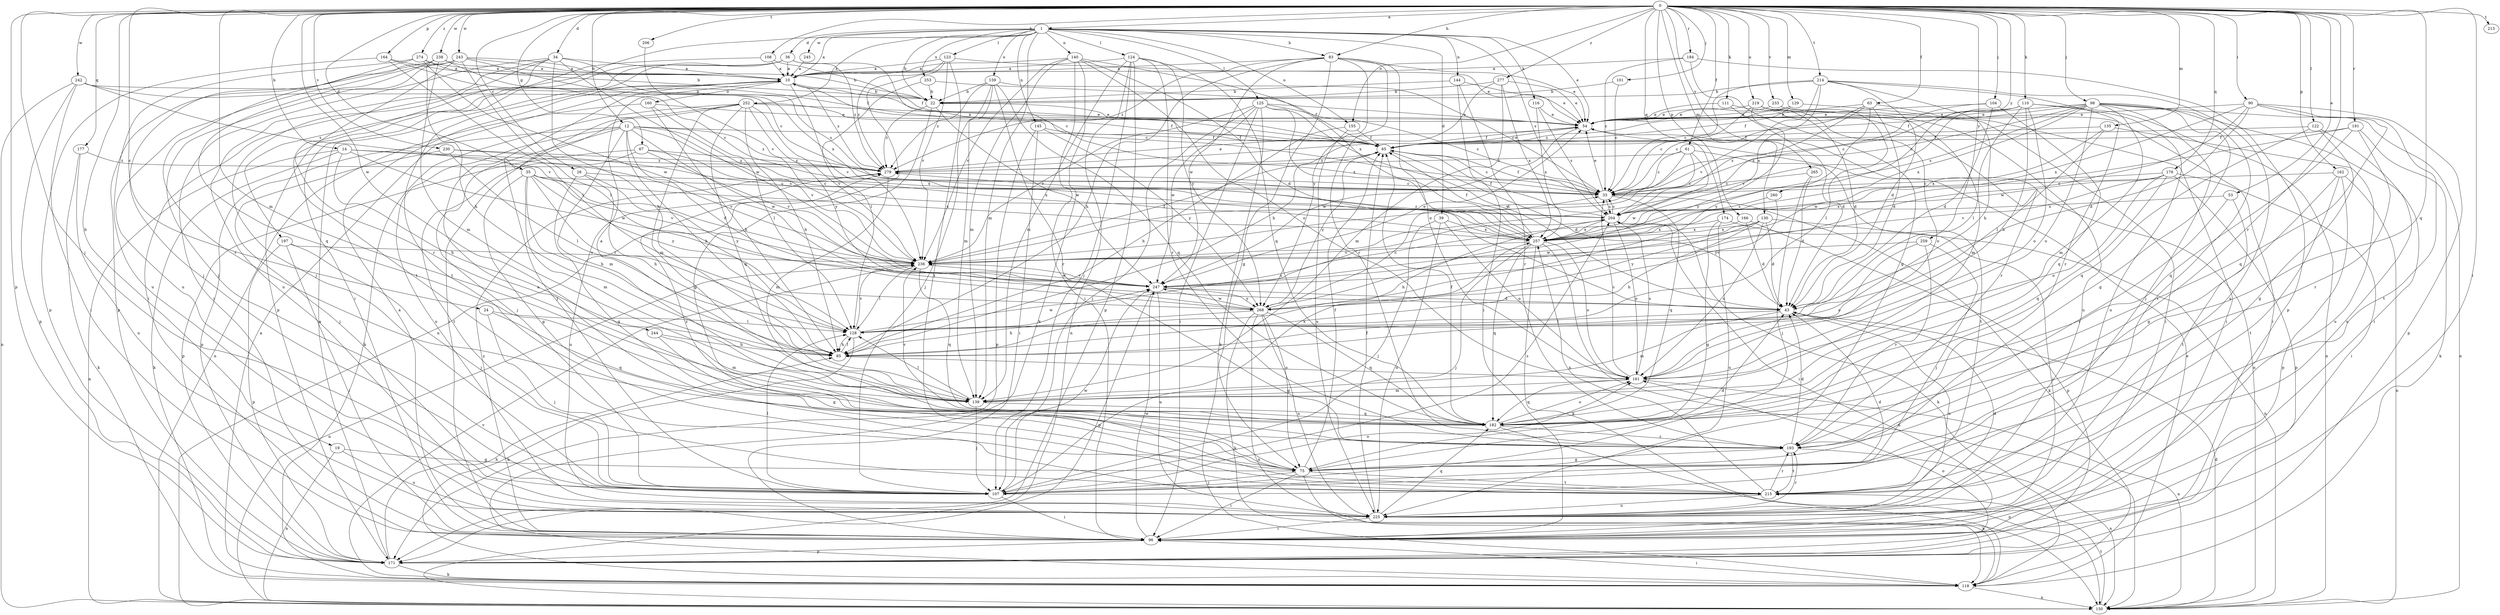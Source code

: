 strict digraph  {
0;
1;
10;
12;
14;
19;
22;
24;
26;
33;
34;
35;
36;
39;
43;
53;
54;
61;
63;
65;
67;
75;
83;
85;
90;
96;
98;
101;
104;
107;
108;
110;
111;
116;
118;
122;
123;
124;
125;
128;
129;
130;
135;
139;
140;
144;
145;
150;
155;
159;
160;
161;
162;
164;
166;
171;
174;
176;
177;
182;
184;
191;
193;
197;
204;
206;
213;
214;
215;
219;
225;
230;
233;
236;
238;
242;
243;
244;
245;
247;
252;
253;
257;
259;
260;
265;
268;
274;
277;
279;
0 -> 1  [label=a];
0 -> 12  [label=b];
0 -> 14  [label=b];
0 -> 19  [label=b];
0 -> 24  [label=c];
0 -> 26  [label=c];
0 -> 34  [label=d];
0 -> 35  [label=d];
0 -> 53  [label=e];
0 -> 61  [label=f];
0 -> 63  [label=f];
0 -> 67  [label=g];
0 -> 83  [label=h];
0 -> 90  [label=i];
0 -> 96  [label=i];
0 -> 98  [label=j];
0 -> 101  [label=j];
0 -> 104  [label=j];
0 -> 107  [label=j];
0 -> 108  [label=k];
0 -> 110  [label=k];
0 -> 111  [label=k];
0 -> 122  [label=l];
0 -> 129  [label=m];
0 -> 130  [label=m];
0 -> 135  [label=m];
0 -> 139  [label=m];
0 -> 155  [label=o];
0 -> 162  [label=p];
0 -> 164  [label=p];
0 -> 166  [label=p];
0 -> 171  [label=p];
0 -> 174  [label=q];
0 -> 176  [label=q];
0 -> 177  [label=q];
0 -> 182  [label=q];
0 -> 184  [label=r];
0 -> 191  [label=r];
0 -> 193  [label=r];
0 -> 206  [label=t];
0 -> 213  [label=t];
0 -> 214  [label=t];
0 -> 219  [label=u];
0 -> 230  [label=v];
0 -> 233  [label=v];
0 -> 238  [label=w];
0 -> 242  [label=w];
0 -> 243  [label=w];
0 -> 244  [label=w];
0 -> 259  [label=y];
0 -> 260  [label=y];
0 -> 265  [label=y];
0 -> 274  [label=z];
0 -> 277  [label=z];
1 -> 10  [label=a];
1 -> 22  [label=b];
1 -> 36  [label=d];
1 -> 39  [label=d];
1 -> 54  [label=e];
1 -> 83  [label=h];
1 -> 116  [label=k];
1 -> 123  [label=l];
1 -> 124  [label=l];
1 -> 125  [label=l];
1 -> 139  [label=m];
1 -> 140  [label=n];
1 -> 144  [label=n];
1 -> 145  [label=n];
1 -> 155  [label=o];
1 -> 159  [label=o];
1 -> 197  [label=s];
1 -> 204  [label=s];
1 -> 245  [label=w];
1 -> 252  [label=x];
1 -> 253  [label=x];
10 -> 22  [label=b];
10 -> 33  [label=c];
10 -> 160  [label=o];
10 -> 236  [label=v];
10 -> 279  [label=z];
12 -> 43  [label=d];
12 -> 65  [label=f];
12 -> 85  [label=h];
12 -> 107  [label=j];
12 -> 139  [label=m];
12 -> 171  [label=p];
12 -> 225  [label=u];
12 -> 236  [label=v];
12 -> 247  [label=w];
12 -> 257  [label=x];
12 -> 279  [label=z];
14 -> 85  [label=h];
14 -> 118  [label=k];
14 -> 150  [label=n];
14 -> 236  [label=v];
14 -> 247  [label=w];
14 -> 279  [label=z];
19 -> 75  [label=g];
19 -> 150  [label=n];
19 -> 225  [label=u];
22 -> 54  [label=e];
22 -> 75  [label=g];
22 -> 247  [label=w];
22 -> 279  [label=z];
24 -> 107  [label=j];
24 -> 128  [label=l];
24 -> 182  [label=q];
26 -> 33  [label=c];
26 -> 75  [label=g];
26 -> 85  [label=h];
26 -> 268  [label=y];
33 -> 54  [label=e];
33 -> 65  [label=f];
33 -> 118  [label=k];
33 -> 182  [label=q];
33 -> 204  [label=s];
34 -> 10  [label=a];
34 -> 85  [label=h];
34 -> 96  [label=i];
34 -> 107  [label=j];
34 -> 204  [label=s];
34 -> 215  [label=t];
34 -> 225  [label=u];
34 -> 247  [label=w];
35 -> 33  [label=c];
35 -> 75  [label=g];
35 -> 85  [label=h];
35 -> 128  [label=l];
35 -> 139  [label=m];
35 -> 236  [label=v];
35 -> 257  [label=x];
35 -> 268  [label=y];
36 -> 10  [label=a];
36 -> 33  [label=c];
36 -> 96  [label=i];
36 -> 171  [label=p];
36 -> 215  [label=t];
36 -> 279  [label=z];
39 -> 107  [label=j];
39 -> 161  [label=o];
39 -> 225  [label=u];
39 -> 257  [label=x];
43 -> 128  [label=l];
43 -> 139  [label=m];
43 -> 225  [label=u];
53 -> 193  [label=r];
53 -> 204  [label=s];
53 -> 215  [label=t];
54 -> 65  [label=f];
54 -> 150  [label=n];
54 -> 247  [label=w];
61 -> 33  [label=c];
61 -> 204  [label=s];
61 -> 215  [label=t];
61 -> 236  [label=v];
61 -> 247  [label=w];
61 -> 279  [label=z];
63 -> 33  [label=c];
63 -> 43  [label=d];
63 -> 54  [label=e];
63 -> 96  [label=i];
63 -> 204  [label=s];
63 -> 268  [label=y];
65 -> 10  [label=a];
65 -> 33  [label=c];
65 -> 43  [label=d];
65 -> 54  [label=e];
65 -> 268  [label=y];
65 -> 279  [label=z];
67 -> 171  [label=p];
67 -> 215  [label=t];
67 -> 236  [label=v];
67 -> 257  [label=x];
67 -> 279  [label=z];
75 -> 43  [label=d];
75 -> 65  [label=f];
75 -> 96  [label=i];
75 -> 107  [label=j];
75 -> 118  [label=k];
75 -> 215  [label=t];
75 -> 279  [label=z];
83 -> 10  [label=a];
83 -> 54  [label=e];
83 -> 75  [label=g];
83 -> 85  [label=h];
83 -> 161  [label=o];
83 -> 193  [label=r];
83 -> 247  [label=w];
83 -> 268  [label=y];
83 -> 279  [label=z];
85 -> 128  [label=l];
85 -> 161  [label=o];
90 -> 43  [label=d];
90 -> 54  [label=e];
90 -> 171  [label=p];
90 -> 182  [label=q];
90 -> 215  [label=t];
90 -> 247  [label=w];
90 -> 257  [label=x];
96 -> 10  [label=a];
96 -> 171  [label=p];
96 -> 247  [label=w];
96 -> 279  [label=z];
98 -> 33  [label=c];
98 -> 54  [label=e];
98 -> 65  [label=f];
98 -> 75  [label=g];
98 -> 96  [label=i];
98 -> 107  [label=j];
98 -> 139  [label=m];
98 -> 150  [label=n];
98 -> 161  [label=o];
98 -> 204  [label=s];
98 -> 215  [label=t];
98 -> 257  [label=x];
101 -> 22  [label=b];
101 -> 33  [label=c];
104 -> 33  [label=c];
104 -> 43  [label=d];
104 -> 54  [label=e];
104 -> 182  [label=q];
107 -> 43  [label=d];
107 -> 96  [label=i];
107 -> 128  [label=l];
107 -> 161  [label=o];
107 -> 204  [label=s];
107 -> 247  [label=w];
108 -> 10  [label=a];
108 -> 65  [label=f];
108 -> 96  [label=i];
110 -> 54  [label=e];
110 -> 85  [label=h];
110 -> 128  [label=l];
110 -> 150  [label=n];
110 -> 161  [label=o];
110 -> 204  [label=s];
110 -> 225  [label=u];
110 -> 236  [label=v];
111 -> 43  [label=d];
111 -> 54  [label=e];
111 -> 193  [label=r];
116 -> 54  [label=e];
116 -> 204  [label=s];
116 -> 257  [label=x];
118 -> 10  [label=a];
118 -> 54  [label=e];
118 -> 96  [label=i];
118 -> 150  [label=n];
118 -> 236  [label=v];
122 -> 65  [label=f];
122 -> 75  [label=g];
122 -> 182  [label=q];
122 -> 225  [label=u];
123 -> 10  [label=a];
123 -> 54  [label=e];
123 -> 150  [label=n];
123 -> 215  [label=t];
123 -> 236  [label=v];
123 -> 279  [label=z];
124 -> 10  [label=a];
124 -> 107  [label=j];
124 -> 139  [label=m];
124 -> 150  [label=n];
124 -> 171  [label=p];
124 -> 182  [label=q];
124 -> 193  [label=r];
124 -> 268  [label=y];
125 -> 33  [label=c];
125 -> 43  [label=d];
125 -> 54  [label=e];
125 -> 96  [label=i];
125 -> 107  [label=j];
125 -> 118  [label=k];
125 -> 236  [label=v];
125 -> 247  [label=w];
125 -> 257  [label=x];
128 -> 85  [label=h];
128 -> 118  [label=k];
128 -> 204  [label=s];
128 -> 236  [label=v];
128 -> 247  [label=w];
129 -> 54  [label=e];
129 -> 65  [label=f];
129 -> 96  [label=i];
129 -> 279  [label=z];
130 -> 43  [label=d];
130 -> 85  [label=h];
130 -> 96  [label=i];
130 -> 161  [label=o];
130 -> 247  [label=w];
130 -> 257  [label=x];
130 -> 268  [label=y];
135 -> 65  [label=f];
135 -> 128  [label=l];
135 -> 225  [label=u];
135 -> 257  [label=x];
139 -> 10  [label=a];
139 -> 107  [label=j];
139 -> 128  [label=l];
139 -> 182  [label=q];
139 -> 257  [label=x];
140 -> 10  [label=a];
140 -> 43  [label=d];
140 -> 96  [label=i];
140 -> 118  [label=k];
140 -> 139  [label=m];
140 -> 161  [label=o];
140 -> 236  [label=v];
140 -> 257  [label=x];
144 -> 22  [label=b];
144 -> 54  [label=e];
144 -> 96  [label=i];
144 -> 193  [label=r];
145 -> 65  [label=f];
145 -> 96  [label=i];
145 -> 171  [label=p];
145 -> 268  [label=y];
150 -> 43  [label=d];
150 -> 215  [label=t];
155 -> 65  [label=f];
155 -> 85  [label=h];
155 -> 225  [label=u];
159 -> 22  [label=b];
159 -> 33  [label=c];
159 -> 107  [label=j];
159 -> 139  [label=m];
159 -> 182  [label=q];
159 -> 193  [label=r];
159 -> 279  [label=z];
160 -> 54  [label=e];
160 -> 85  [label=h];
160 -> 128  [label=l];
160 -> 150  [label=n];
161 -> 33  [label=c];
161 -> 139  [label=m];
161 -> 150  [label=n];
161 -> 182  [label=q];
161 -> 204  [label=s];
162 -> 33  [label=c];
162 -> 75  [label=g];
162 -> 150  [label=n];
162 -> 171  [label=p];
162 -> 215  [label=t];
164 -> 10  [label=a];
164 -> 33  [label=c];
164 -> 128  [label=l];
164 -> 171  [label=p];
166 -> 43  [label=d];
166 -> 171  [label=p];
166 -> 257  [label=x];
171 -> 10  [label=a];
171 -> 85  [label=h];
171 -> 118  [label=k];
171 -> 161  [label=o];
174 -> 75  [label=g];
174 -> 150  [label=n];
174 -> 225  [label=u];
174 -> 257  [label=x];
176 -> 33  [label=c];
176 -> 96  [label=i];
176 -> 161  [label=o];
176 -> 171  [label=p];
176 -> 182  [label=q];
176 -> 236  [label=v];
176 -> 257  [label=x];
177 -> 118  [label=k];
177 -> 225  [label=u];
177 -> 279  [label=z];
182 -> 65  [label=f];
182 -> 150  [label=n];
182 -> 161  [label=o];
182 -> 193  [label=r];
182 -> 236  [label=v];
184 -> 10  [label=a];
184 -> 33  [label=c];
184 -> 75  [label=g];
184 -> 171  [label=p];
191 -> 65  [label=f];
191 -> 118  [label=k];
191 -> 182  [label=q];
191 -> 193  [label=r];
191 -> 247  [label=w];
193 -> 43  [label=d];
193 -> 75  [label=g];
193 -> 150  [label=n];
193 -> 215  [label=t];
197 -> 96  [label=i];
197 -> 107  [label=j];
197 -> 171  [label=p];
197 -> 236  [label=v];
204 -> 33  [label=c];
204 -> 65  [label=f];
204 -> 85  [label=h];
204 -> 96  [label=i];
204 -> 118  [label=k];
204 -> 161  [label=o];
204 -> 257  [label=x];
206 -> 236  [label=v];
214 -> 22  [label=b];
214 -> 33  [label=c];
214 -> 43  [label=d];
214 -> 85  [label=h];
214 -> 193  [label=r];
214 -> 225  [label=u];
214 -> 236  [label=v];
214 -> 257  [label=x];
215 -> 10  [label=a];
215 -> 193  [label=r];
215 -> 225  [label=u];
215 -> 257  [label=x];
219 -> 33  [label=c];
219 -> 43  [label=d];
219 -> 54  [label=e];
219 -> 139  [label=m];
219 -> 161  [label=o];
219 -> 225  [label=u];
219 -> 268  [label=y];
225 -> 43  [label=d];
225 -> 65  [label=f];
225 -> 96  [label=i];
225 -> 182  [label=q];
225 -> 193  [label=r];
230 -> 107  [label=j];
230 -> 128  [label=l];
230 -> 204  [label=s];
230 -> 279  [label=z];
233 -> 54  [label=e];
233 -> 96  [label=i];
233 -> 128  [label=l];
236 -> 65  [label=f];
236 -> 128  [label=l];
236 -> 150  [label=n];
236 -> 182  [label=q];
236 -> 247  [label=w];
238 -> 10  [label=a];
238 -> 65  [label=f];
238 -> 85  [label=h];
238 -> 107  [label=j];
238 -> 139  [label=m];
238 -> 182  [label=q];
242 -> 22  [label=b];
242 -> 33  [label=c];
242 -> 96  [label=i];
242 -> 150  [label=n];
242 -> 171  [label=p];
242 -> 236  [label=v];
243 -> 10  [label=a];
243 -> 22  [label=b];
243 -> 107  [label=j];
243 -> 128  [label=l];
243 -> 171  [label=p];
243 -> 193  [label=r];
243 -> 225  [label=u];
243 -> 257  [label=x];
244 -> 75  [label=g];
244 -> 85  [label=h];
244 -> 139  [label=m];
245 -> 10  [label=a];
247 -> 43  [label=d];
247 -> 54  [label=e];
247 -> 171  [label=p];
247 -> 225  [label=u];
247 -> 236  [label=v];
247 -> 268  [label=y];
252 -> 54  [label=e];
252 -> 65  [label=f];
252 -> 85  [label=h];
252 -> 96  [label=i];
252 -> 107  [label=j];
252 -> 118  [label=k];
252 -> 139  [label=m];
252 -> 182  [label=q];
252 -> 236  [label=v];
252 -> 268  [label=y];
253 -> 22  [label=b];
253 -> 65  [label=f];
253 -> 128  [label=l];
257 -> 65  [label=f];
257 -> 107  [label=j];
257 -> 118  [label=k];
257 -> 150  [label=n];
257 -> 161  [label=o];
257 -> 182  [label=q];
257 -> 236  [label=v];
257 -> 279  [label=z];
259 -> 107  [label=j];
259 -> 161  [label=o];
259 -> 193  [label=r];
259 -> 236  [label=v];
260 -> 204  [label=s];
260 -> 268  [label=y];
265 -> 33  [label=c];
265 -> 43  [label=d];
265 -> 107  [label=j];
268 -> 33  [label=c];
268 -> 75  [label=g];
268 -> 85  [label=h];
268 -> 118  [label=k];
268 -> 150  [label=n];
268 -> 182  [label=q];
268 -> 225  [label=u];
268 -> 247  [label=w];
274 -> 10  [label=a];
274 -> 22  [label=b];
274 -> 193  [label=r];
274 -> 225  [label=u];
274 -> 247  [label=w];
277 -> 22  [label=b];
277 -> 54  [label=e];
277 -> 85  [label=h];
277 -> 139  [label=m];
277 -> 257  [label=x];
279 -> 33  [label=c];
279 -> 54  [label=e];
279 -> 139  [label=m];
279 -> 225  [label=u];
}
